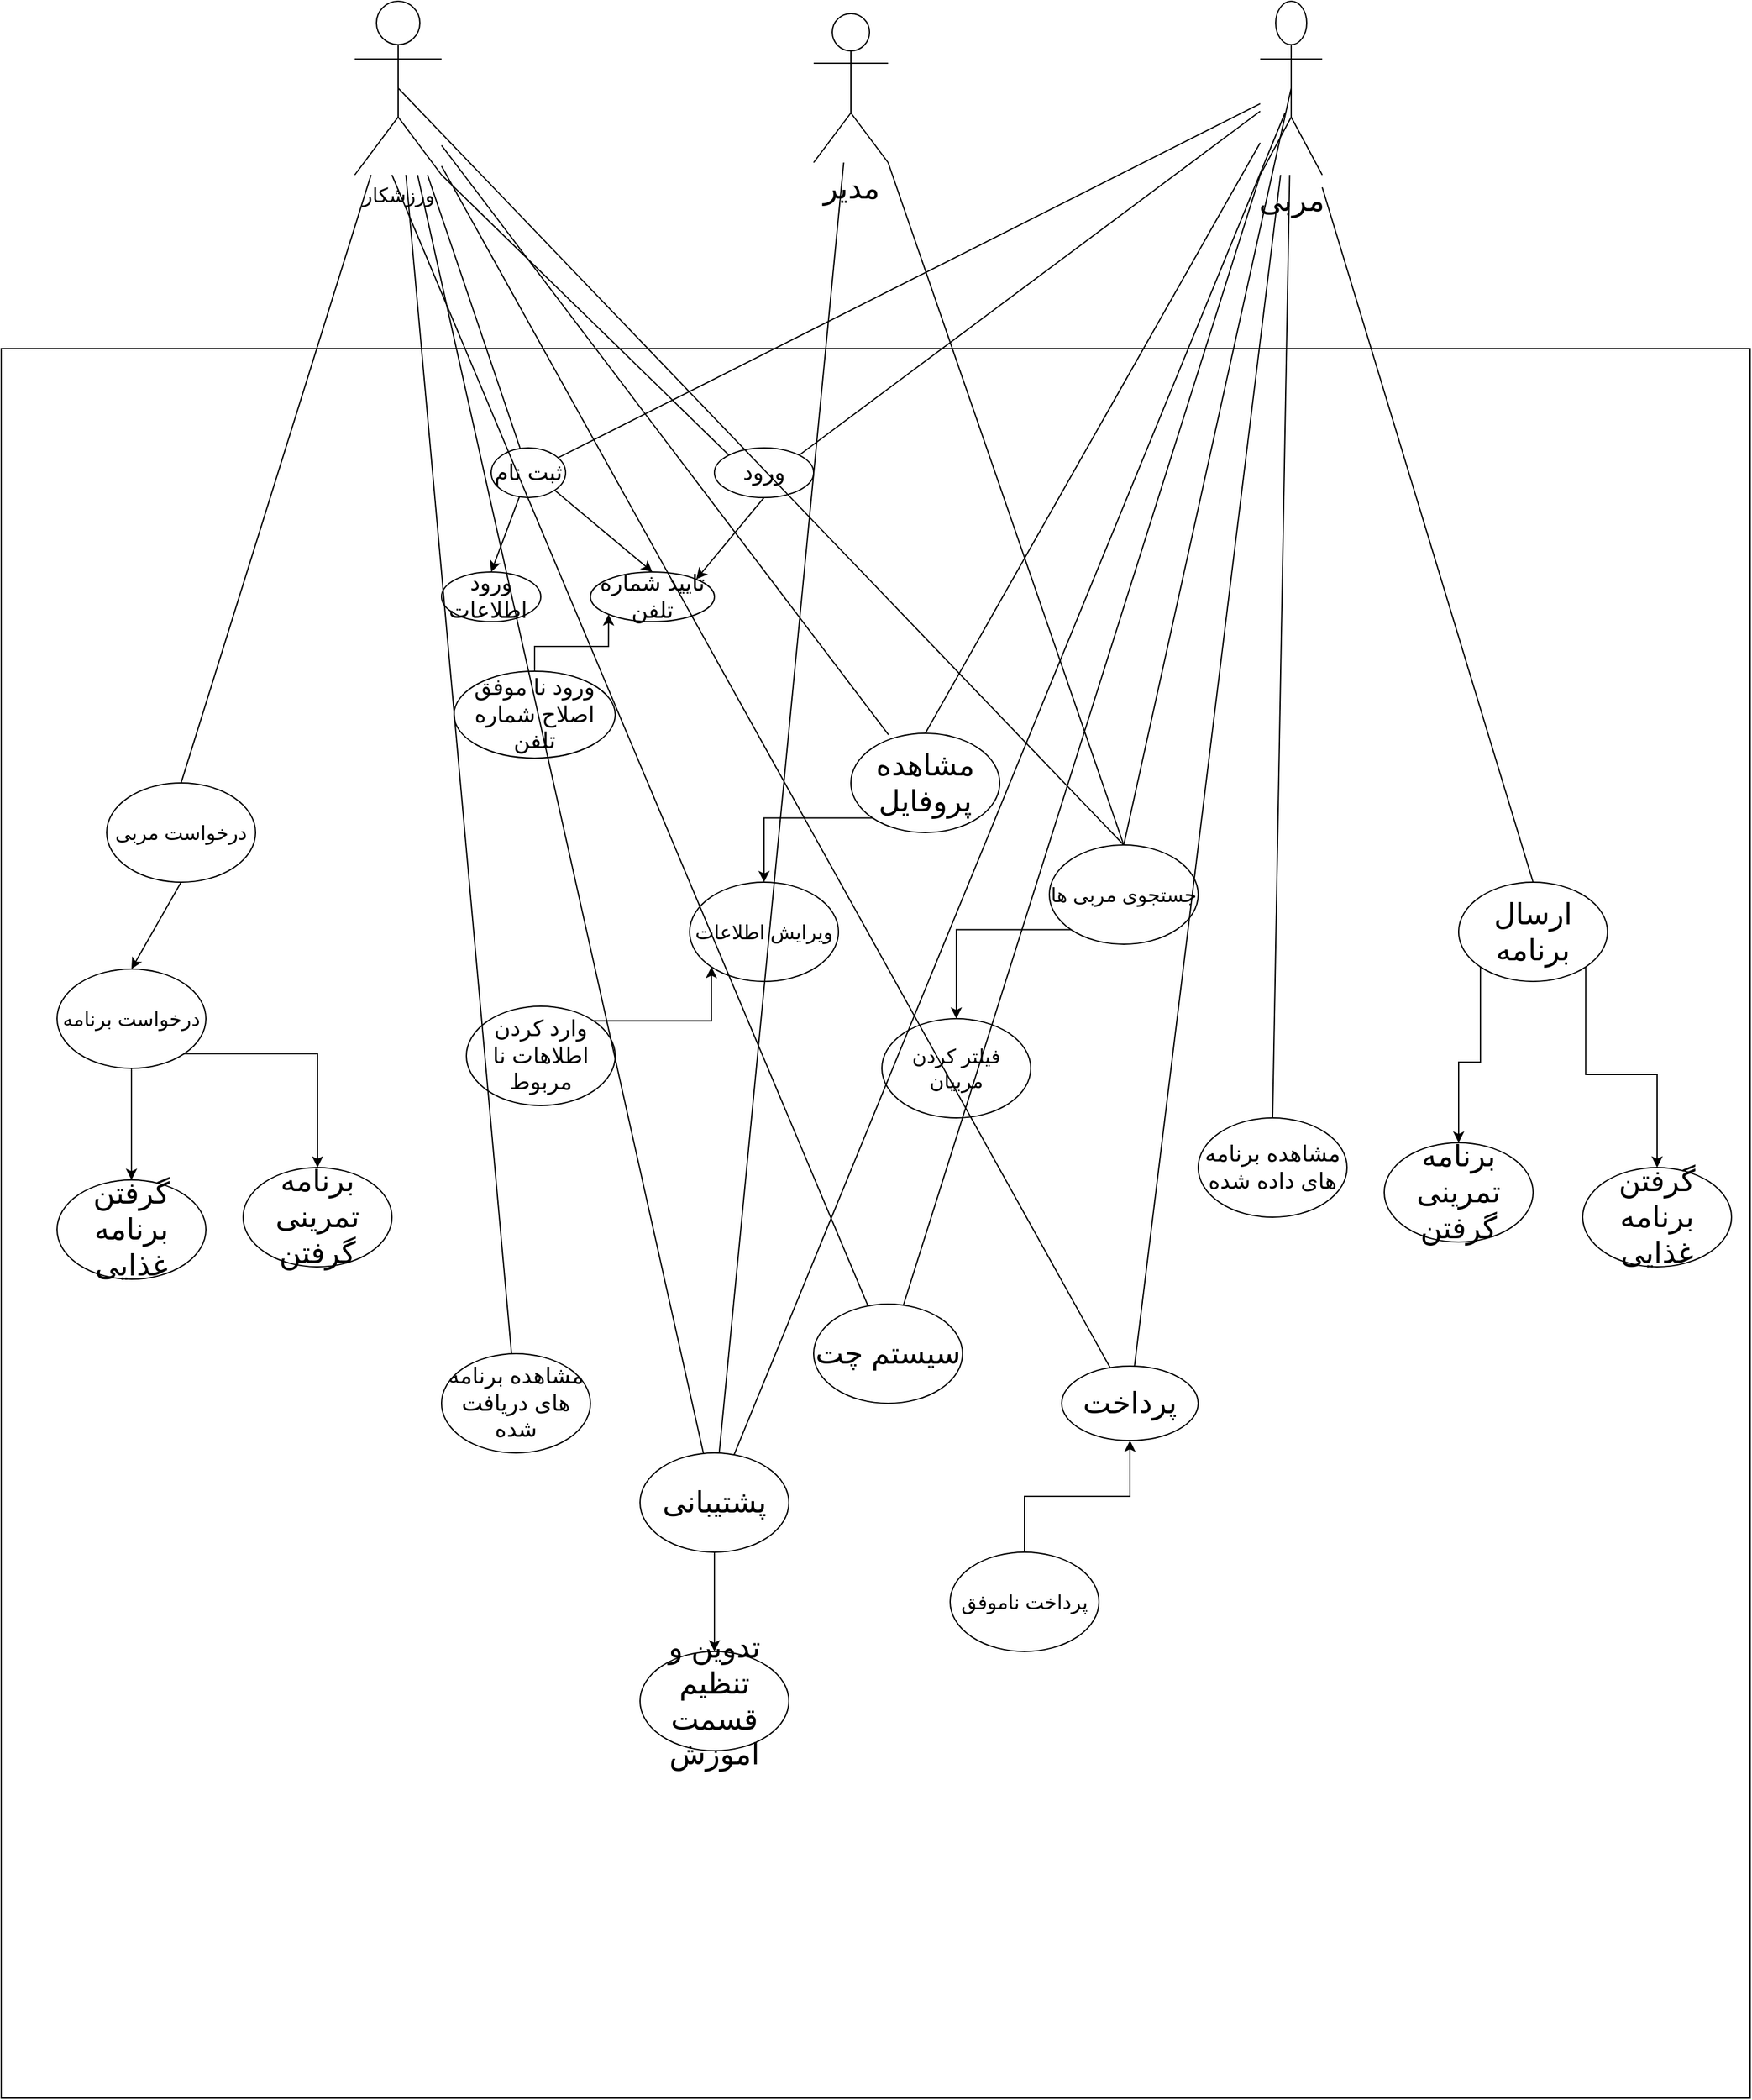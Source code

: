 <mxfile version="12.1.9" type="device" pages="1"><diagram id="gRyEUZcvLZxOhSxeW6BI" name="Page-1"><mxGraphModel dx="2930" dy="1042" grid="1" gridSize="10" guides="1" tooltips="1" connect="1" arrows="1" fold="1" page="1" pageScale="1" pageWidth="850" pageHeight="1100" math="0" shadow="0"><root><mxCell id="0"/><mxCell id="1" parent="0"/><mxCell id="wVtc7gsRaQQJsOWC-e6A-9" value="&lt;font size=&quot;3&quot;&gt;ورزشکار&lt;/font&gt;" style="shape=umlActor;verticalLabelPosition=bottom;labelBackgroundColor=#ffffff;verticalAlign=top;html=1;outlineConnect=0;" vertex="1" parent="1"><mxGeometry x="30" y="30" width="70" height="140" as="geometry"/></mxCell><mxCell id="wVtc7gsRaQQJsOWC-e6A-10" value="&lt;font style=&quot;font-size: 24px&quot;&gt;مربی&lt;/font&gt;" style="shape=umlActor;verticalLabelPosition=bottom;labelBackgroundColor=#ffffff;verticalAlign=top;html=1;outlineConnect=0;" vertex="1" parent="1"><mxGeometry x="760" y="30" width="50" height="140" as="geometry"/></mxCell><mxCell id="wVtc7gsRaQQJsOWC-e6A-11" value="&lt;font style=&quot;font-size: 24px&quot;&gt;مدیر&lt;/font&gt;" style="shape=umlActor;verticalLabelPosition=bottom;labelBackgroundColor=#ffffff;verticalAlign=top;html=1;outlineConnect=0;" vertex="1" parent="1"><mxGeometry x="400" y="40" width="60" height="120" as="geometry"/></mxCell><mxCell id="wVtc7gsRaQQJsOWC-e6A-13" value="" style="whiteSpace=wrap;html=1;aspect=fixed;" vertex="1" parent="1"><mxGeometry x="-255" y="310" width="1410" height="1410" as="geometry"/></mxCell><mxCell id="wVtc7gsRaQQJsOWC-e6A-16" value="&lt;font style=&quot;font-size: 18px&quot;&gt;ثبت نام&lt;/font&gt;" style="ellipse;whiteSpace=wrap;html=1;" vertex="1" parent="1"><mxGeometry x="140" y="390" width="60" height="40" as="geometry"/></mxCell><mxCell id="wVtc7gsRaQQJsOWC-e6A-17" value="" style="endArrow=none;html=1;" edge="1" parent="1" source="wVtc7gsRaQQJsOWC-e6A-9" target="wVtc7gsRaQQJsOWC-e6A-16"><mxGeometry width="50" height="50" relative="1" as="geometry"><mxPoint x="30" y="1120" as="sourcePoint"/><mxPoint x="80" y="1070" as="targetPoint"/></mxGeometry></mxCell><mxCell id="wVtc7gsRaQQJsOWC-e6A-18" value="" style="endArrow=none;html=1;" edge="1" parent="1" source="wVtc7gsRaQQJsOWC-e6A-10" target="wVtc7gsRaQQJsOWC-e6A-16"><mxGeometry width="50" height="50" relative="1" as="geometry"><mxPoint x="30" y="1120" as="sourcePoint"/><mxPoint x="80" y="1070" as="targetPoint"/></mxGeometry></mxCell><mxCell id="wVtc7gsRaQQJsOWC-e6A-19" value="" style="endArrow=classic;html=1;entryX=0.5;entryY=0;entryDx=0;entryDy=0;" edge="1" parent="1" source="wVtc7gsRaQQJsOWC-e6A-16" target="wVtc7gsRaQQJsOWC-e6A-20"><mxGeometry width="50" height="50" relative="1" as="geometry"><mxPoint x="30" y="1120" as="sourcePoint"/><mxPoint x="150" y="540" as="targetPoint"/></mxGeometry></mxCell><mxCell id="wVtc7gsRaQQJsOWC-e6A-20" value="&lt;font style=&quot;font-size: 18px&quot;&gt;ورود اطلاعات&amp;nbsp;&lt;/font&gt;" style="ellipse;whiteSpace=wrap;html=1;" vertex="1" parent="1"><mxGeometry x="100" y="490" width="80" height="40" as="geometry"/></mxCell><mxCell id="wVtc7gsRaQQJsOWC-e6A-33" style="edgeStyle=orthogonalEdgeStyle;rounded=0;orthogonalLoop=1;jettySize=auto;html=1;exitX=0.5;exitY=0;exitDx=0;exitDy=0;entryX=0;entryY=1;entryDx=0;entryDy=0;" edge="1" parent="1" source="wVtc7gsRaQQJsOWC-e6A-30" target="wVtc7gsRaQQJsOWC-e6A-21"><mxGeometry relative="1" as="geometry"/></mxCell><mxCell id="wVtc7gsRaQQJsOWC-e6A-21" value="&lt;font style=&quot;font-size: 18px&quot;&gt;تایید شماره تلفن&lt;/font&gt;" style="ellipse;whiteSpace=wrap;html=1;" vertex="1" parent="1"><mxGeometry x="220" y="490" width="100" height="40" as="geometry"/></mxCell><mxCell id="wVtc7gsRaQQJsOWC-e6A-22" value="" style="endArrow=classic;html=1;exitX=1;exitY=1;exitDx=0;exitDy=0;entryX=0.5;entryY=0;entryDx=0;entryDy=0;" edge="1" parent="1" source="wVtc7gsRaQQJsOWC-e6A-16" target="wVtc7gsRaQQJsOWC-e6A-21"><mxGeometry width="50" height="50" relative="1" as="geometry"><mxPoint x="30" y="1120" as="sourcePoint"/><mxPoint x="80" y="1070" as="targetPoint"/></mxGeometry></mxCell><mxCell id="wVtc7gsRaQQJsOWC-e6A-23" value="&lt;font style=&quot;font-size: 18px&quot;&gt;ورود&lt;/font&gt;" style="ellipse;whiteSpace=wrap;html=1;" vertex="1" parent="1"><mxGeometry x="320" y="390" width="80" height="40" as="geometry"/></mxCell><mxCell id="wVtc7gsRaQQJsOWC-e6A-24" value="" style="endArrow=classic;html=1;exitX=0.5;exitY=1;exitDx=0;exitDy=0;entryX=1;entryY=0;entryDx=0;entryDy=0;" edge="1" parent="1" source="wVtc7gsRaQQJsOWC-e6A-23" target="wVtc7gsRaQQJsOWC-e6A-21"><mxGeometry width="50" height="50" relative="1" as="geometry"><mxPoint x="30" y="1120" as="sourcePoint"/><mxPoint x="80" y="1070" as="targetPoint"/></mxGeometry></mxCell><mxCell id="wVtc7gsRaQQJsOWC-e6A-27" value="" style="endArrow=none;html=1;exitX=1;exitY=1;exitDx=0;exitDy=0;exitPerimeter=0;entryX=0;entryY=0;entryDx=0;entryDy=0;" edge="1" parent="1" source="wVtc7gsRaQQJsOWC-e6A-9" target="wVtc7gsRaQQJsOWC-e6A-23"><mxGeometry width="50" height="50" relative="1" as="geometry"><mxPoint x="200" y="230" as="sourcePoint"/><mxPoint x="250" y="180" as="targetPoint"/></mxGeometry></mxCell><mxCell id="wVtc7gsRaQQJsOWC-e6A-28" value="" style="endArrow=none;html=1;exitX=1;exitY=0;exitDx=0;exitDy=0;" edge="1" parent="1" source="wVtc7gsRaQQJsOWC-e6A-23" target="wVtc7gsRaQQJsOWC-e6A-10"><mxGeometry width="50" height="50" relative="1" as="geometry"><mxPoint x="630" y="280" as="sourcePoint"/><mxPoint x="680" y="230" as="targetPoint"/></mxGeometry></mxCell><mxCell id="wVtc7gsRaQQJsOWC-e6A-30" value="&lt;font style=&quot;font-size: 18px&quot;&gt;ورود نا موفق اصلاح شماره تلفن&lt;/font&gt;" style="ellipse;whiteSpace=wrap;html=1;" vertex="1" parent="1"><mxGeometry x="110" y="570" width="130" height="70" as="geometry"/></mxCell><mxCell id="wVtc7gsRaQQJsOWC-e6A-41" style="edgeStyle=orthogonalEdgeStyle;rounded=0;orthogonalLoop=1;jettySize=auto;html=1;exitX=0;exitY=1;exitDx=0;exitDy=0;entryX=0.5;entryY=0;entryDx=0;entryDy=0;" edge="1" parent="1" source="wVtc7gsRaQQJsOWC-e6A-37" target="wVtc7gsRaQQJsOWC-e6A-40"><mxGeometry relative="1" as="geometry"/></mxCell><mxCell id="wVtc7gsRaQQJsOWC-e6A-37" value="&lt;font style=&quot;font-size: 24px&quot;&gt;مشاهده پروفایل&lt;/font&gt;" style="ellipse;whiteSpace=wrap;html=1;" vertex="1" parent="1"><mxGeometry x="430" y="620" width="120" height="80" as="geometry"/></mxCell><mxCell id="wVtc7gsRaQQJsOWC-e6A-40" value="&lt;font size=&quot;3&quot;&gt;ویرایش اطلاعات&lt;/font&gt;" style="ellipse;whiteSpace=wrap;html=1;" vertex="1" parent="1"><mxGeometry x="300" y="740" width="120" height="80" as="geometry"/></mxCell><mxCell id="wVtc7gsRaQQJsOWC-e6A-43" style="edgeStyle=orthogonalEdgeStyle;rounded=0;orthogonalLoop=1;jettySize=auto;html=1;exitX=1;exitY=0;exitDx=0;exitDy=0;entryX=0;entryY=1;entryDx=0;entryDy=0;" edge="1" parent="1" source="wVtc7gsRaQQJsOWC-e6A-42" target="wVtc7gsRaQQJsOWC-e6A-40"><mxGeometry relative="1" as="geometry"/></mxCell><mxCell id="wVtc7gsRaQQJsOWC-e6A-42" value="&lt;font style=&quot;font-size: 18px&quot;&gt;وارد کردن اطلاهات نا مربوط&lt;/font&gt;" style="ellipse;whiteSpace=wrap;html=1;" vertex="1" parent="1"><mxGeometry x="120" y="840" width="120" height="80" as="geometry"/></mxCell><mxCell id="wVtc7gsRaQQJsOWC-e6A-48" style="edgeStyle=orthogonalEdgeStyle;rounded=0;orthogonalLoop=1;jettySize=auto;html=1;exitX=0;exitY=1;exitDx=0;exitDy=0;entryX=0.5;entryY=0;entryDx=0;entryDy=0;" edge="1" parent="1" source="wVtc7gsRaQQJsOWC-e6A-45" target="wVtc7gsRaQQJsOWC-e6A-47"><mxGeometry relative="1" as="geometry"/></mxCell><mxCell id="wVtc7gsRaQQJsOWC-e6A-45" value="&lt;font size=&quot;3&quot;&gt;جستجوی مربی ها&lt;/font&gt;" style="ellipse;whiteSpace=wrap;html=1;" vertex="1" parent="1"><mxGeometry x="590" y="710" width="120" height="80" as="geometry"/></mxCell><mxCell id="wVtc7gsRaQQJsOWC-e6A-47" value="&lt;font size=&quot;3&quot;&gt;فیلتر کردن مربیان&lt;/font&gt;" style="ellipse;whiteSpace=wrap;html=1;" vertex="1" parent="1"><mxGeometry x="455" y="850" width="120" height="80" as="geometry"/></mxCell><mxCell id="wVtc7gsRaQQJsOWC-e6A-51" value="&lt;font size=&quot;3&quot;&gt;درخواست مربی&lt;/font&gt;" style="ellipse;whiteSpace=wrap;html=1;" vertex="1" parent="1"><mxGeometry x="-170" y="660" width="120" height="80" as="geometry"/></mxCell><mxCell id="wVtc7gsRaQQJsOWC-e6A-54" value="" style="endArrow=classic;html=1;exitX=0.5;exitY=1;exitDx=0;exitDy=0;entryX=0.5;entryY=0;entryDx=0;entryDy=0;" edge="1" parent="1" source="wVtc7gsRaQQJsOWC-e6A-51" target="wVtc7gsRaQQJsOWC-e6A-55"><mxGeometry width="50" height="50" relative="1" as="geometry"><mxPoint x="-130" y="870" as="sourcePoint"/><mxPoint x="-80" y="810" as="targetPoint"/></mxGeometry></mxCell><mxCell id="wVtc7gsRaQQJsOWC-e6A-62" style="edgeStyle=orthogonalEdgeStyle;rounded=0;orthogonalLoop=1;jettySize=auto;html=1;exitX=0.5;exitY=1;exitDx=0;exitDy=0;entryX=0.5;entryY=0;entryDx=0;entryDy=0;" edge="1" parent="1" source="wVtc7gsRaQQJsOWC-e6A-55" target="wVtc7gsRaQQJsOWC-e6A-60"><mxGeometry relative="1" as="geometry"/></mxCell><mxCell id="wVtc7gsRaQQJsOWC-e6A-63" style="edgeStyle=orthogonalEdgeStyle;rounded=0;orthogonalLoop=1;jettySize=auto;html=1;exitX=1;exitY=1;exitDx=0;exitDy=0;entryX=0.5;entryY=0;entryDx=0;entryDy=0;" edge="1" parent="1" source="wVtc7gsRaQQJsOWC-e6A-55" target="wVtc7gsRaQQJsOWC-e6A-61"><mxGeometry relative="1" as="geometry"/></mxCell><mxCell id="wVtc7gsRaQQJsOWC-e6A-55" value="&lt;font size=&quot;3&quot;&gt;درخواست برنامه&lt;/font&gt;" style="ellipse;whiteSpace=wrap;html=1;" vertex="1" parent="1"><mxGeometry x="-210" y="810" width="120" height="80" as="geometry"/></mxCell><mxCell id="wVtc7gsRaQQJsOWC-e6A-57" value="" style="endArrow=none;html=1;exitX=0.5;exitY=0;exitDx=0;exitDy=0;" edge="1" parent="1" source="wVtc7gsRaQQJsOWC-e6A-51" target="wVtc7gsRaQQJsOWC-e6A-9"><mxGeometry width="50" height="50" relative="1" as="geometry"><mxPoint x="-70" y="530" as="sourcePoint"/><mxPoint x="-20" y="480" as="targetPoint"/></mxGeometry></mxCell><mxCell id="wVtc7gsRaQQJsOWC-e6A-58" value="" style="endArrow=none;html=1;exitX=0.5;exitY=0;exitDx=0;exitDy=0;" edge="1" parent="1" source="wVtc7gsRaQQJsOWC-e6A-37" target="wVtc7gsRaQQJsOWC-e6A-10"><mxGeometry width="50" height="50" relative="1" as="geometry"><mxPoint x="550" y="410" as="sourcePoint"/><mxPoint x="670" y="350" as="targetPoint"/></mxGeometry></mxCell><mxCell id="wVtc7gsRaQQJsOWC-e6A-59" value="" style="endArrow=none;html=1;exitX=0.253;exitY=0.015;exitDx=0;exitDy=0;exitPerimeter=0;" edge="1" parent="1" source="wVtc7gsRaQQJsOWC-e6A-37" target="wVtc7gsRaQQJsOWC-e6A-9"><mxGeometry width="50" height="50" relative="1" as="geometry"><mxPoint x="503.724" y="421.236" as="sourcePoint"/><mxPoint x="560" y="390" as="targetPoint"/></mxGeometry></mxCell><mxCell id="wVtc7gsRaQQJsOWC-e6A-60" value="&lt;font style=&quot;font-size: 24px&quot;&gt;گرفتن برنامه غذایی&lt;/font&gt;" style="ellipse;whiteSpace=wrap;html=1;" vertex="1" parent="1"><mxGeometry x="-210" y="980" width="120" height="80" as="geometry"/></mxCell><mxCell id="wVtc7gsRaQQJsOWC-e6A-61" value="&lt;font style=&quot;font-size: 24px&quot;&gt;برنامه تمرینی&lt;br&gt;گرفتن&lt;br&gt;&lt;/font&gt;" style="ellipse;whiteSpace=wrap;html=1;" vertex="1" parent="1"><mxGeometry x="-60" y="970" width="120" height="80" as="geometry"/></mxCell><mxCell id="wVtc7gsRaQQJsOWC-e6A-64" value="&lt;font style=&quot;font-size: 18px&quot;&gt;مشاهده برنامه های دریافت شده&lt;/font&gt;" style="ellipse;whiteSpace=wrap;html=1;" vertex="1" parent="1"><mxGeometry x="100" y="1120" width="120" height="80" as="geometry"/></mxCell><mxCell id="wVtc7gsRaQQJsOWC-e6A-65" value="" style="endArrow=none;html=1;" edge="1" parent="1" source="wVtc7gsRaQQJsOWC-e6A-64" target="wVtc7gsRaQQJsOWC-e6A-9"><mxGeometry width="50" height="50" relative="1" as="geometry"><mxPoint y="650" as="sourcePoint"/><mxPoint x="50" y="600" as="targetPoint"/></mxGeometry></mxCell><mxCell id="wVtc7gsRaQQJsOWC-e6A-66" value="&lt;font style=&quot;font-size: 18px&quot;&gt;مشاهده برنامه های داده شده&lt;/font&gt;" style="ellipse;whiteSpace=wrap;html=1;" vertex="1" parent="1"><mxGeometry x="710" y="930" width="120" height="80" as="geometry"/></mxCell><mxCell id="wVtc7gsRaQQJsOWC-e6A-67" value="" style="endArrow=none;html=1;exitX=0.5;exitY=0;exitDx=0;exitDy=0;" edge="1" parent="1" source="wVtc7gsRaQQJsOWC-e6A-66" target="wVtc7gsRaQQJsOWC-e6A-10"><mxGeometry width="50" height="50" relative="1" as="geometry"><mxPoint x="770" y="740" as="sourcePoint"/><mxPoint x="820" y="690" as="targetPoint"/></mxGeometry></mxCell><mxCell id="wVtc7gsRaQQJsOWC-e6A-73" style="edgeStyle=orthogonalEdgeStyle;rounded=0;orthogonalLoop=1;jettySize=auto;html=1;exitX=0;exitY=1;exitDx=0;exitDy=0;entryX=0.5;entryY=0;entryDx=0;entryDy=0;" edge="1" parent="1" source="wVtc7gsRaQQJsOWC-e6A-68" target="wVtc7gsRaQQJsOWC-e6A-70"><mxGeometry relative="1" as="geometry"/></mxCell><mxCell id="wVtc7gsRaQQJsOWC-e6A-74" style="edgeStyle=orthogonalEdgeStyle;rounded=0;orthogonalLoop=1;jettySize=auto;html=1;exitX=1;exitY=1;exitDx=0;exitDy=0;entryX=0.5;entryY=0;entryDx=0;entryDy=0;" edge="1" parent="1" source="wVtc7gsRaQQJsOWC-e6A-68" target="wVtc7gsRaQQJsOWC-e6A-71"><mxGeometry relative="1" as="geometry"/></mxCell><mxCell id="wVtc7gsRaQQJsOWC-e6A-68" value="&lt;font style=&quot;font-size: 24px&quot;&gt;ارسال برنامه&lt;/font&gt;" style="ellipse;whiteSpace=wrap;html=1;" vertex="1" parent="1"><mxGeometry x="920" y="740" width="120" height="80" as="geometry"/></mxCell><mxCell id="wVtc7gsRaQQJsOWC-e6A-69" value="" style="endArrow=none;html=1;entryX=0.5;entryY=0;entryDx=0;entryDy=0;" edge="1" parent="1" target="wVtc7gsRaQQJsOWC-e6A-68"><mxGeometry width="50" height="50" relative="1" as="geometry"><mxPoint x="810" y="180" as="sourcePoint"/><mxPoint x="990" y="430" as="targetPoint"/></mxGeometry></mxCell><mxCell id="wVtc7gsRaQQJsOWC-e6A-70" value="&lt;span style=&quot;font-size: 24px&quot;&gt;برنامه تمرینی&lt;/span&gt;&lt;br style=&quot;font-size: 24px&quot;&gt;&lt;span style=&quot;font-size: 24px&quot;&gt;گرفتن&lt;/span&gt;" style="ellipse;whiteSpace=wrap;html=1;" vertex="1" parent="1"><mxGeometry x="860" y="950" width="120" height="80" as="geometry"/></mxCell><mxCell id="wVtc7gsRaQQJsOWC-e6A-71" value="&lt;span style=&quot;font-size: 24px&quot;&gt;گرفتن برنامه غذایی&lt;/span&gt;" style="ellipse;whiteSpace=wrap;html=1;" vertex="1" parent="1"><mxGeometry x="1020" y="970" width="120" height="80" as="geometry"/></mxCell><mxCell id="wVtc7gsRaQQJsOWC-e6A-75" value="&lt;font style=&quot;font-size: 24px&quot;&gt;سیستم چت&lt;/font&gt;" style="ellipse;whiteSpace=wrap;html=1;" vertex="1" parent="1"><mxGeometry x="400" y="1080" width="120" height="80" as="geometry"/></mxCell><mxCell id="wVtc7gsRaQQJsOWC-e6A-76" value="" style="endArrow=none;html=1;entryX=0;entryY=1;entryDx=0;entryDy=0;entryPerimeter=0;" edge="1" parent="1" source="wVtc7gsRaQQJsOWC-e6A-75" target="wVtc7gsRaQQJsOWC-e6A-10"><mxGeometry width="50" height="50" relative="1" as="geometry"><mxPoint x="690" y="460" as="sourcePoint"/><mxPoint x="740" y="410" as="targetPoint"/></mxGeometry></mxCell><mxCell id="wVtc7gsRaQQJsOWC-e6A-77" value="" style="endArrow=none;html=1;" edge="1" parent="1" source="wVtc7gsRaQQJsOWC-e6A-75"><mxGeometry width="50" height="50" relative="1" as="geometry"><mxPoint x="-20" y="490" as="sourcePoint"/><mxPoint x="60" y="170" as="targetPoint"/></mxGeometry></mxCell><mxCell id="wVtc7gsRaQQJsOWC-e6A-78" value="&lt;font style=&quot;font-size: 24px&quot;&gt;پرداخت&lt;/font&gt;" style="ellipse;whiteSpace=wrap;html=1;" vertex="1" parent="1"><mxGeometry x="600" y="1130" width="110" height="60" as="geometry"/></mxCell><mxCell id="wVtc7gsRaQQJsOWC-e6A-79" value="" style="endArrow=none;html=1;" edge="1" parent="1" source="wVtc7gsRaQQJsOWC-e6A-78" target="wVtc7gsRaQQJsOWC-e6A-10"><mxGeometry width="50" height="50" relative="1" as="geometry"><mxPoint x="590" y="1170" as="sourcePoint"/><mxPoint x="640" y="1120" as="targetPoint"/></mxGeometry></mxCell><mxCell id="wVtc7gsRaQQJsOWC-e6A-80" value="" style="endArrow=none;html=1;" edge="1" parent="1" source="wVtc7gsRaQQJsOWC-e6A-78" target="wVtc7gsRaQQJsOWC-e6A-9"><mxGeometry width="50" height="50" relative="1" as="geometry"><mxPoint x="250" y="1140" as="sourcePoint"/><mxPoint x="300" y="1090" as="targetPoint"/></mxGeometry></mxCell><mxCell id="wVtc7gsRaQQJsOWC-e6A-92" value="" style="edgeStyle=orthogonalEdgeStyle;rounded=0;orthogonalLoop=1;jettySize=auto;html=1;" edge="1" parent="1" source="wVtc7gsRaQQJsOWC-e6A-81" target="wVtc7gsRaQQJsOWC-e6A-91"><mxGeometry relative="1" as="geometry"/></mxCell><mxCell id="wVtc7gsRaQQJsOWC-e6A-81" value="&lt;font style=&quot;font-size: 24px&quot;&gt;پشتیبانی&lt;/font&gt;" style="ellipse;whiteSpace=wrap;html=1;" vertex="1" parent="1"><mxGeometry x="260" y="1200" width="120" height="80" as="geometry"/></mxCell><mxCell id="wVtc7gsRaQQJsOWC-e6A-91" value="&lt;span style=&quot;font-size: 24px&quot;&gt;تدوین و تنظیم قسمت اموزش&lt;/span&gt;" style="ellipse;whiteSpace=wrap;html=1;" vertex="1" parent="1"><mxGeometry x="260" y="1360" width="120" height="80" as="geometry"/></mxCell><mxCell id="wVtc7gsRaQQJsOWC-e6A-82" value="" style="endArrow=none;html=1;" edge="1" parent="1" source="wVtc7gsRaQQJsOWC-e6A-81" target="wVtc7gsRaQQJsOWC-e6A-11"><mxGeometry width="50" height="50" relative="1" as="geometry"><mxPoint x="380" y="560" as="sourcePoint"/><mxPoint x="430" y="510" as="targetPoint"/></mxGeometry></mxCell><mxCell id="wVtc7gsRaQQJsOWC-e6A-83" value="" style="endArrow=none;html=1;" edge="1" parent="1" source="wVtc7gsRaQQJsOWC-e6A-9" target="wVtc7gsRaQQJsOWC-e6A-81"><mxGeometry width="50" height="50" relative="1" as="geometry"><mxPoint x="60" y="1280" as="sourcePoint"/><mxPoint x="110" y="1230" as="targetPoint"/></mxGeometry></mxCell><mxCell id="wVtc7gsRaQQJsOWC-e6A-84" value="" style="endArrow=none;html=1;" edge="1" parent="1" source="wVtc7gsRaQQJsOWC-e6A-81"><mxGeometry width="50" height="50" relative="1" as="geometry"><mxPoint x="810" y="650" as="sourcePoint"/><mxPoint x="780" y="120" as="targetPoint"/></mxGeometry></mxCell><mxCell id="wVtc7gsRaQQJsOWC-e6A-86" style="edgeStyle=orthogonalEdgeStyle;rounded=0;orthogonalLoop=1;jettySize=auto;html=1;exitX=0.5;exitY=0;exitDx=0;exitDy=0;" edge="1" parent="1" source="wVtc7gsRaQQJsOWC-e6A-85" target="wVtc7gsRaQQJsOWC-e6A-78"><mxGeometry relative="1" as="geometry"/></mxCell><mxCell id="wVtc7gsRaQQJsOWC-e6A-85" value="&lt;font size=&quot;3&quot;&gt;پرداخت ناموفق&lt;/font&gt;" style="ellipse;whiteSpace=wrap;html=1;" vertex="1" parent="1"><mxGeometry x="510" y="1280" width="120" height="80" as="geometry"/></mxCell><mxCell id="wVtc7gsRaQQJsOWC-e6A-88" value="" style="endArrow=none;html=1;entryX=0.5;entryY=0.5;entryDx=0;entryDy=0;entryPerimeter=0;exitX=0.5;exitY=0;exitDx=0;exitDy=0;" edge="1" parent="1" source="wVtc7gsRaQQJsOWC-e6A-45" target="wVtc7gsRaQQJsOWC-e6A-10"><mxGeometry width="50" height="50" relative="1" as="geometry"><mxPoint x="520" y="440" as="sourcePoint"/><mxPoint x="570" y="390" as="targetPoint"/></mxGeometry></mxCell><mxCell id="wVtc7gsRaQQJsOWC-e6A-89" value="" style="endArrow=none;html=1;exitX=0.5;exitY=0;exitDx=0;exitDy=0;entryX=0.5;entryY=0.5;entryDx=0;entryDy=0;entryPerimeter=0;" edge="1" parent="1" source="wVtc7gsRaQQJsOWC-e6A-45" target="wVtc7gsRaQQJsOWC-e6A-9"><mxGeometry width="50" height="50" relative="1" as="geometry"><mxPoint x="500" y="480" as="sourcePoint"/><mxPoint x="550" y="430" as="targetPoint"/></mxGeometry></mxCell><mxCell id="wVtc7gsRaQQJsOWC-e6A-90" value="" style="endArrow=none;html=1;entryX=1;entryY=1;entryDx=0;entryDy=0;entryPerimeter=0;exitX=0.5;exitY=0;exitDx=0;exitDy=0;" edge="1" parent="1" source="wVtc7gsRaQQJsOWC-e6A-45" target="wVtc7gsRaQQJsOWC-e6A-11"><mxGeometry width="50" height="50" relative="1" as="geometry"><mxPoint x="490" y="480" as="sourcePoint"/><mxPoint x="540" y="430" as="targetPoint"/></mxGeometry></mxCell></root></mxGraphModel></diagram></mxfile>